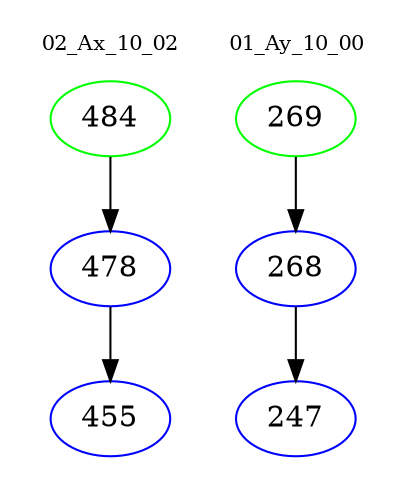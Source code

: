 digraph{
subgraph cluster_0 {
color = white
label = "02_Ax_10_02";
fontsize=10;
T0_484 [label="484", color="green"]
T0_484 -> T0_478 [color="black"]
T0_478 [label="478", color="blue"]
T0_478 -> T0_455 [color="black"]
T0_455 [label="455", color="blue"]
}
subgraph cluster_1 {
color = white
label = "01_Ay_10_00";
fontsize=10;
T1_269 [label="269", color="green"]
T1_269 -> T1_268 [color="black"]
T1_268 [label="268", color="blue"]
T1_268 -> T1_247 [color="black"]
T1_247 [label="247", color="blue"]
}
}

